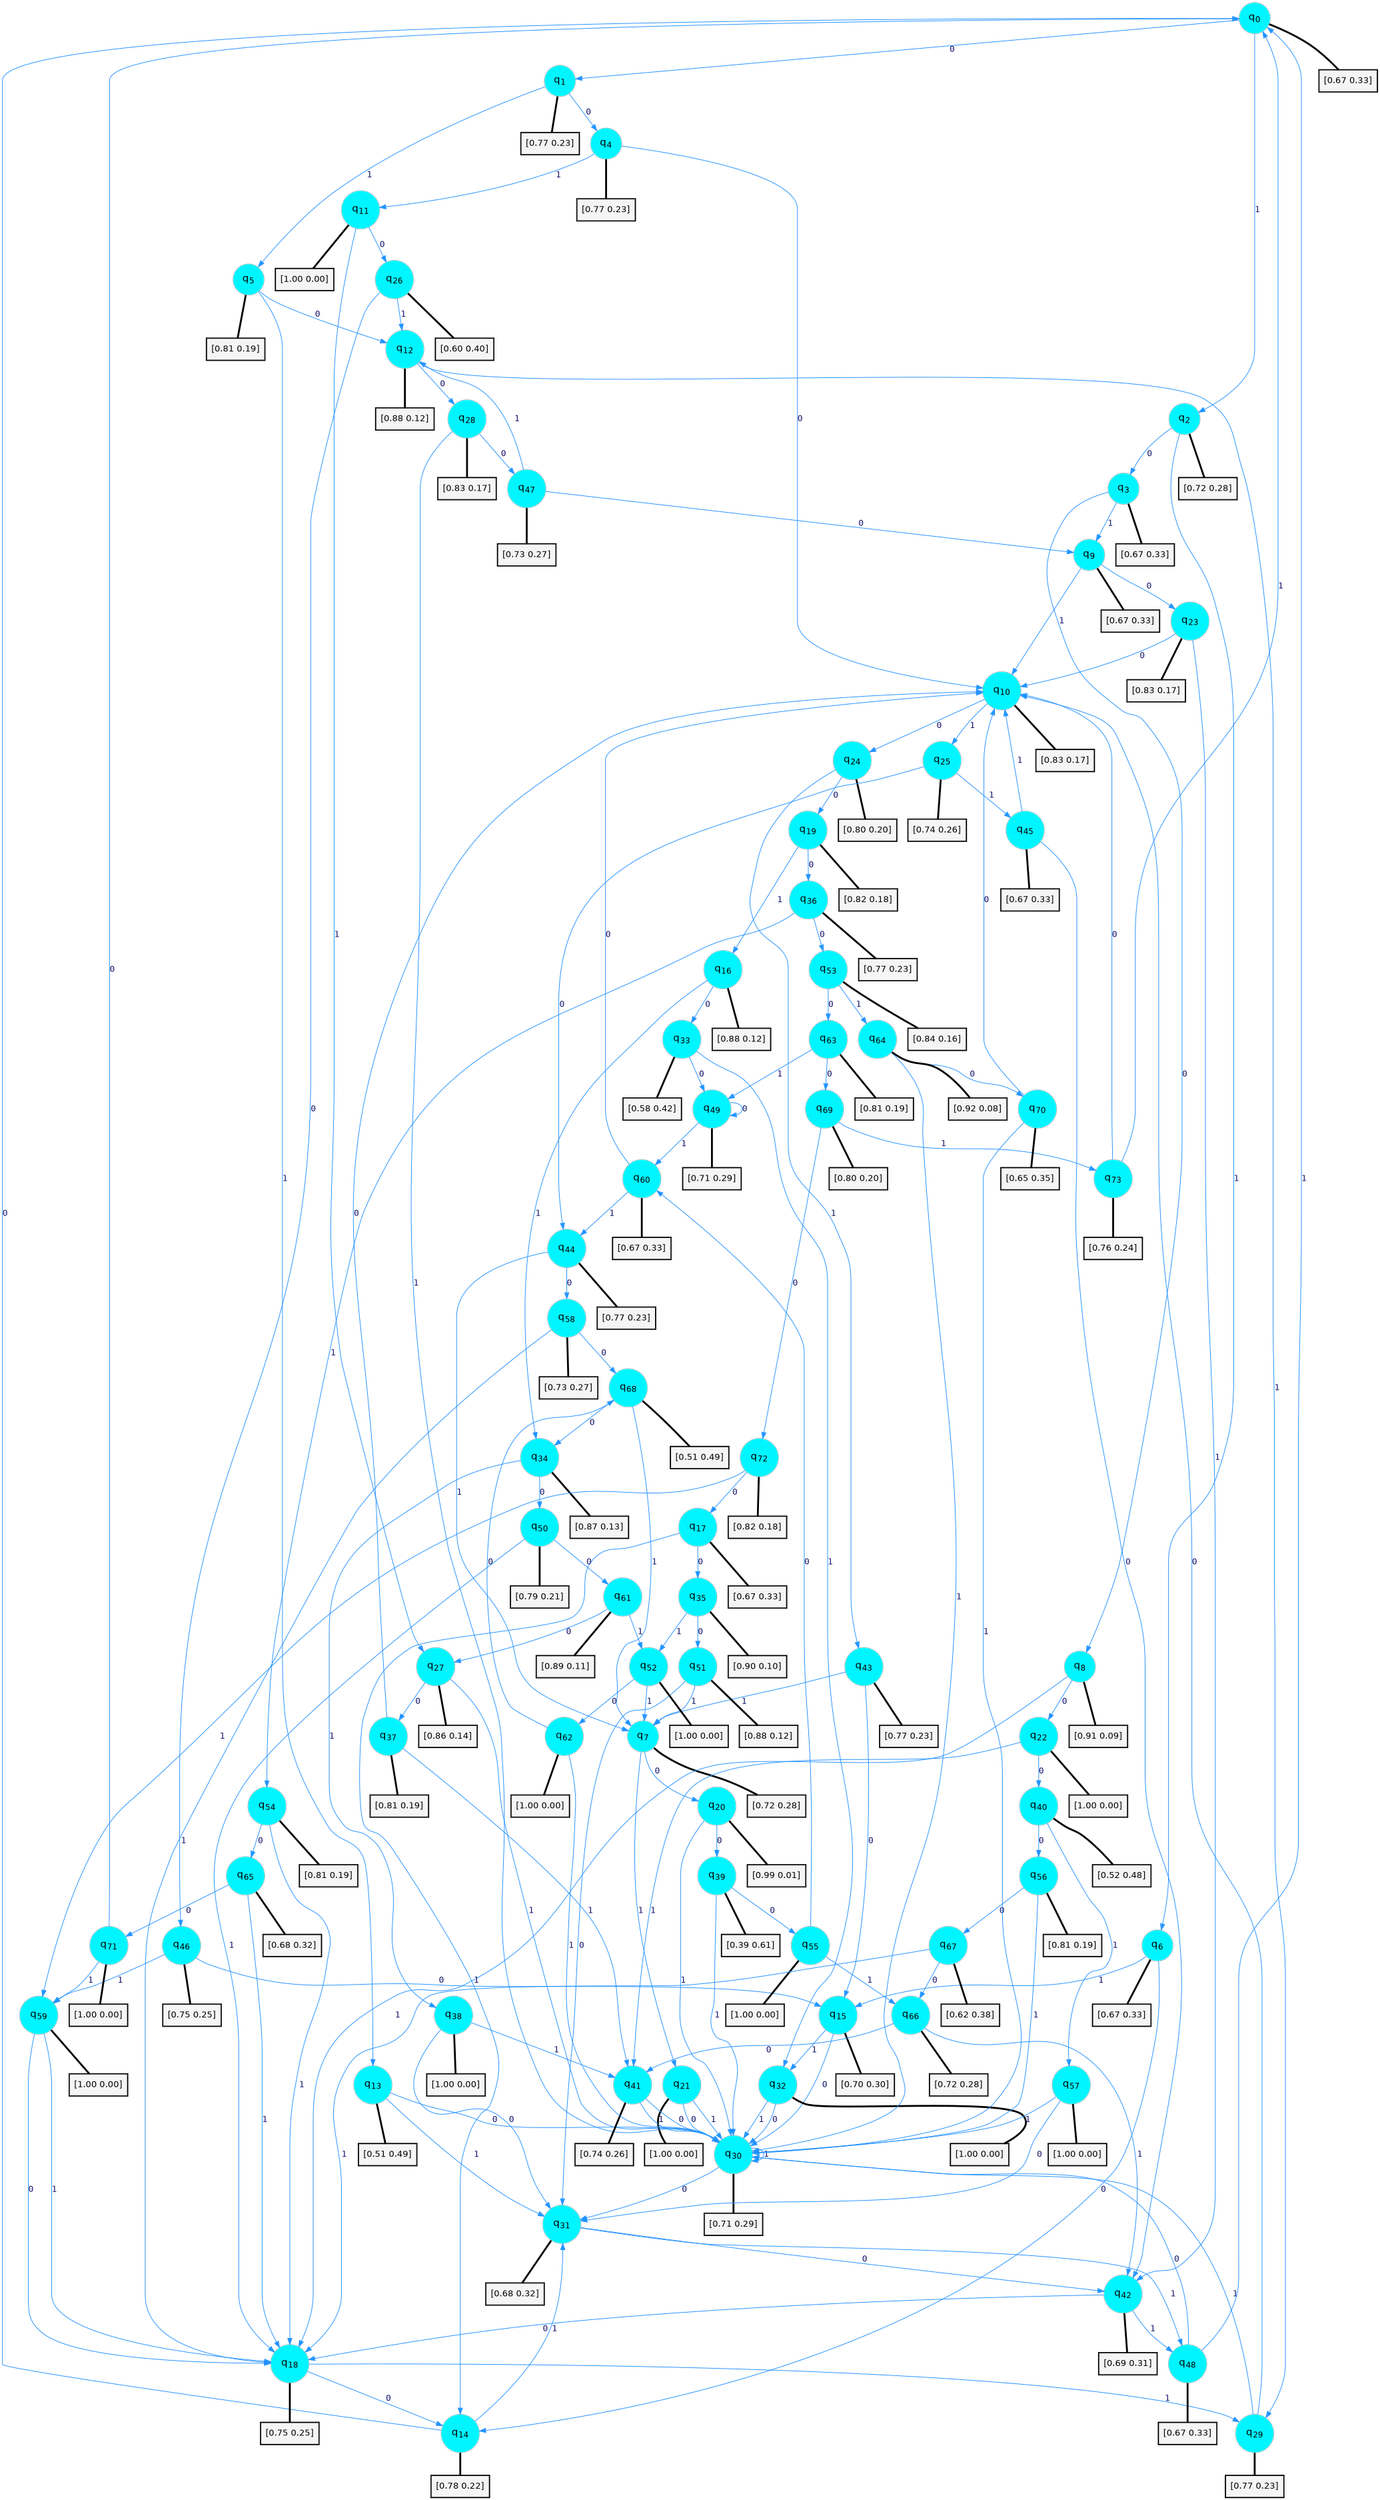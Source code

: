 digraph G {
graph [
bgcolor=transparent, dpi=300, rankdir=TD, size="40,25"];
node [
color=gray, fillcolor=turquoise1, fontcolor=black, fontname=Helvetica, fontsize=16, fontweight=bold, shape=circle, style=filled];
edge [
arrowsize=1, color=dodgerblue1, fontcolor=midnightblue, fontname=courier, fontweight=bold, penwidth=1, style=solid, weight=20];
0[label=<q<SUB>0</SUB>>];
1[label=<q<SUB>1</SUB>>];
2[label=<q<SUB>2</SUB>>];
3[label=<q<SUB>3</SUB>>];
4[label=<q<SUB>4</SUB>>];
5[label=<q<SUB>5</SUB>>];
6[label=<q<SUB>6</SUB>>];
7[label=<q<SUB>7</SUB>>];
8[label=<q<SUB>8</SUB>>];
9[label=<q<SUB>9</SUB>>];
10[label=<q<SUB>10</SUB>>];
11[label=<q<SUB>11</SUB>>];
12[label=<q<SUB>12</SUB>>];
13[label=<q<SUB>13</SUB>>];
14[label=<q<SUB>14</SUB>>];
15[label=<q<SUB>15</SUB>>];
16[label=<q<SUB>16</SUB>>];
17[label=<q<SUB>17</SUB>>];
18[label=<q<SUB>18</SUB>>];
19[label=<q<SUB>19</SUB>>];
20[label=<q<SUB>20</SUB>>];
21[label=<q<SUB>21</SUB>>];
22[label=<q<SUB>22</SUB>>];
23[label=<q<SUB>23</SUB>>];
24[label=<q<SUB>24</SUB>>];
25[label=<q<SUB>25</SUB>>];
26[label=<q<SUB>26</SUB>>];
27[label=<q<SUB>27</SUB>>];
28[label=<q<SUB>28</SUB>>];
29[label=<q<SUB>29</SUB>>];
30[label=<q<SUB>30</SUB>>];
31[label=<q<SUB>31</SUB>>];
32[label=<q<SUB>32</SUB>>];
33[label=<q<SUB>33</SUB>>];
34[label=<q<SUB>34</SUB>>];
35[label=<q<SUB>35</SUB>>];
36[label=<q<SUB>36</SUB>>];
37[label=<q<SUB>37</SUB>>];
38[label=<q<SUB>38</SUB>>];
39[label=<q<SUB>39</SUB>>];
40[label=<q<SUB>40</SUB>>];
41[label=<q<SUB>41</SUB>>];
42[label=<q<SUB>42</SUB>>];
43[label=<q<SUB>43</SUB>>];
44[label=<q<SUB>44</SUB>>];
45[label=<q<SUB>45</SUB>>];
46[label=<q<SUB>46</SUB>>];
47[label=<q<SUB>47</SUB>>];
48[label=<q<SUB>48</SUB>>];
49[label=<q<SUB>49</SUB>>];
50[label=<q<SUB>50</SUB>>];
51[label=<q<SUB>51</SUB>>];
52[label=<q<SUB>52</SUB>>];
53[label=<q<SUB>53</SUB>>];
54[label=<q<SUB>54</SUB>>];
55[label=<q<SUB>55</SUB>>];
56[label=<q<SUB>56</SUB>>];
57[label=<q<SUB>57</SUB>>];
58[label=<q<SUB>58</SUB>>];
59[label=<q<SUB>59</SUB>>];
60[label=<q<SUB>60</SUB>>];
61[label=<q<SUB>61</SUB>>];
62[label=<q<SUB>62</SUB>>];
63[label=<q<SUB>63</SUB>>];
64[label=<q<SUB>64</SUB>>];
65[label=<q<SUB>65</SUB>>];
66[label=<q<SUB>66</SUB>>];
67[label=<q<SUB>67</SUB>>];
68[label=<q<SUB>68</SUB>>];
69[label=<q<SUB>69</SUB>>];
70[label=<q<SUB>70</SUB>>];
71[label=<q<SUB>71</SUB>>];
72[label=<q<SUB>72</SUB>>];
73[label=<q<SUB>73</SUB>>];
74[label="[0.67 0.33]", shape=box,fontcolor=black, fontname=Helvetica, fontsize=14, penwidth=2, fillcolor=whitesmoke,color=black];
75[label="[0.77 0.23]", shape=box,fontcolor=black, fontname=Helvetica, fontsize=14, penwidth=2, fillcolor=whitesmoke,color=black];
76[label="[0.72 0.28]", shape=box,fontcolor=black, fontname=Helvetica, fontsize=14, penwidth=2, fillcolor=whitesmoke,color=black];
77[label="[0.67 0.33]", shape=box,fontcolor=black, fontname=Helvetica, fontsize=14, penwidth=2, fillcolor=whitesmoke,color=black];
78[label="[0.77 0.23]", shape=box,fontcolor=black, fontname=Helvetica, fontsize=14, penwidth=2, fillcolor=whitesmoke,color=black];
79[label="[0.81 0.19]", shape=box,fontcolor=black, fontname=Helvetica, fontsize=14, penwidth=2, fillcolor=whitesmoke,color=black];
80[label="[0.67 0.33]", shape=box,fontcolor=black, fontname=Helvetica, fontsize=14, penwidth=2, fillcolor=whitesmoke,color=black];
81[label="[0.72 0.28]", shape=box,fontcolor=black, fontname=Helvetica, fontsize=14, penwidth=2, fillcolor=whitesmoke,color=black];
82[label="[0.91 0.09]", shape=box,fontcolor=black, fontname=Helvetica, fontsize=14, penwidth=2, fillcolor=whitesmoke,color=black];
83[label="[0.67 0.33]", shape=box,fontcolor=black, fontname=Helvetica, fontsize=14, penwidth=2, fillcolor=whitesmoke,color=black];
84[label="[0.83 0.17]", shape=box,fontcolor=black, fontname=Helvetica, fontsize=14, penwidth=2, fillcolor=whitesmoke,color=black];
85[label="[1.00 0.00]", shape=box,fontcolor=black, fontname=Helvetica, fontsize=14, penwidth=2, fillcolor=whitesmoke,color=black];
86[label="[0.88 0.12]", shape=box,fontcolor=black, fontname=Helvetica, fontsize=14, penwidth=2, fillcolor=whitesmoke,color=black];
87[label="[0.51 0.49]", shape=box,fontcolor=black, fontname=Helvetica, fontsize=14, penwidth=2, fillcolor=whitesmoke,color=black];
88[label="[0.78 0.22]", shape=box,fontcolor=black, fontname=Helvetica, fontsize=14, penwidth=2, fillcolor=whitesmoke,color=black];
89[label="[0.70 0.30]", shape=box,fontcolor=black, fontname=Helvetica, fontsize=14, penwidth=2, fillcolor=whitesmoke,color=black];
90[label="[0.88 0.12]", shape=box,fontcolor=black, fontname=Helvetica, fontsize=14, penwidth=2, fillcolor=whitesmoke,color=black];
91[label="[0.67 0.33]", shape=box,fontcolor=black, fontname=Helvetica, fontsize=14, penwidth=2, fillcolor=whitesmoke,color=black];
92[label="[0.75 0.25]", shape=box,fontcolor=black, fontname=Helvetica, fontsize=14, penwidth=2, fillcolor=whitesmoke,color=black];
93[label="[0.82 0.18]", shape=box,fontcolor=black, fontname=Helvetica, fontsize=14, penwidth=2, fillcolor=whitesmoke,color=black];
94[label="[0.99 0.01]", shape=box,fontcolor=black, fontname=Helvetica, fontsize=14, penwidth=2, fillcolor=whitesmoke,color=black];
95[label="[1.00 0.00]", shape=box,fontcolor=black, fontname=Helvetica, fontsize=14, penwidth=2, fillcolor=whitesmoke,color=black];
96[label="[1.00 0.00]", shape=box,fontcolor=black, fontname=Helvetica, fontsize=14, penwidth=2, fillcolor=whitesmoke,color=black];
97[label="[0.83 0.17]", shape=box,fontcolor=black, fontname=Helvetica, fontsize=14, penwidth=2, fillcolor=whitesmoke,color=black];
98[label="[0.80 0.20]", shape=box,fontcolor=black, fontname=Helvetica, fontsize=14, penwidth=2, fillcolor=whitesmoke,color=black];
99[label="[0.74 0.26]", shape=box,fontcolor=black, fontname=Helvetica, fontsize=14, penwidth=2, fillcolor=whitesmoke,color=black];
100[label="[0.60 0.40]", shape=box,fontcolor=black, fontname=Helvetica, fontsize=14, penwidth=2, fillcolor=whitesmoke,color=black];
101[label="[0.86 0.14]", shape=box,fontcolor=black, fontname=Helvetica, fontsize=14, penwidth=2, fillcolor=whitesmoke,color=black];
102[label="[0.83 0.17]", shape=box,fontcolor=black, fontname=Helvetica, fontsize=14, penwidth=2, fillcolor=whitesmoke,color=black];
103[label="[0.77 0.23]", shape=box,fontcolor=black, fontname=Helvetica, fontsize=14, penwidth=2, fillcolor=whitesmoke,color=black];
104[label="[0.71 0.29]", shape=box,fontcolor=black, fontname=Helvetica, fontsize=14, penwidth=2, fillcolor=whitesmoke,color=black];
105[label="[0.68 0.32]", shape=box,fontcolor=black, fontname=Helvetica, fontsize=14, penwidth=2, fillcolor=whitesmoke,color=black];
106[label="[1.00 0.00]", shape=box,fontcolor=black, fontname=Helvetica, fontsize=14, penwidth=2, fillcolor=whitesmoke,color=black];
107[label="[0.58 0.42]", shape=box,fontcolor=black, fontname=Helvetica, fontsize=14, penwidth=2, fillcolor=whitesmoke,color=black];
108[label="[0.87 0.13]", shape=box,fontcolor=black, fontname=Helvetica, fontsize=14, penwidth=2, fillcolor=whitesmoke,color=black];
109[label="[0.90 0.10]", shape=box,fontcolor=black, fontname=Helvetica, fontsize=14, penwidth=2, fillcolor=whitesmoke,color=black];
110[label="[0.77 0.23]", shape=box,fontcolor=black, fontname=Helvetica, fontsize=14, penwidth=2, fillcolor=whitesmoke,color=black];
111[label="[0.81 0.19]", shape=box,fontcolor=black, fontname=Helvetica, fontsize=14, penwidth=2, fillcolor=whitesmoke,color=black];
112[label="[1.00 0.00]", shape=box,fontcolor=black, fontname=Helvetica, fontsize=14, penwidth=2, fillcolor=whitesmoke,color=black];
113[label="[0.39 0.61]", shape=box,fontcolor=black, fontname=Helvetica, fontsize=14, penwidth=2, fillcolor=whitesmoke,color=black];
114[label="[0.52 0.48]", shape=box,fontcolor=black, fontname=Helvetica, fontsize=14, penwidth=2, fillcolor=whitesmoke,color=black];
115[label="[0.74 0.26]", shape=box,fontcolor=black, fontname=Helvetica, fontsize=14, penwidth=2, fillcolor=whitesmoke,color=black];
116[label="[0.69 0.31]", shape=box,fontcolor=black, fontname=Helvetica, fontsize=14, penwidth=2, fillcolor=whitesmoke,color=black];
117[label="[0.77 0.23]", shape=box,fontcolor=black, fontname=Helvetica, fontsize=14, penwidth=2, fillcolor=whitesmoke,color=black];
118[label="[0.77 0.23]", shape=box,fontcolor=black, fontname=Helvetica, fontsize=14, penwidth=2, fillcolor=whitesmoke,color=black];
119[label="[0.67 0.33]", shape=box,fontcolor=black, fontname=Helvetica, fontsize=14, penwidth=2, fillcolor=whitesmoke,color=black];
120[label="[0.75 0.25]", shape=box,fontcolor=black, fontname=Helvetica, fontsize=14, penwidth=2, fillcolor=whitesmoke,color=black];
121[label="[0.73 0.27]", shape=box,fontcolor=black, fontname=Helvetica, fontsize=14, penwidth=2, fillcolor=whitesmoke,color=black];
122[label="[0.67 0.33]", shape=box,fontcolor=black, fontname=Helvetica, fontsize=14, penwidth=2, fillcolor=whitesmoke,color=black];
123[label="[0.71 0.29]", shape=box,fontcolor=black, fontname=Helvetica, fontsize=14, penwidth=2, fillcolor=whitesmoke,color=black];
124[label="[0.79 0.21]", shape=box,fontcolor=black, fontname=Helvetica, fontsize=14, penwidth=2, fillcolor=whitesmoke,color=black];
125[label="[0.88 0.12]", shape=box,fontcolor=black, fontname=Helvetica, fontsize=14, penwidth=2, fillcolor=whitesmoke,color=black];
126[label="[1.00 0.00]", shape=box,fontcolor=black, fontname=Helvetica, fontsize=14, penwidth=2, fillcolor=whitesmoke,color=black];
127[label="[0.84 0.16]", shape=box,fontcolor=black, fontname=Helvetica, fontsize=14, penwidth=2, fillcolor=whitesmoke,color=black];
128[label="[0.81 0.19]", shape=box,fontcolor=black, fontname=Helvetica, fontsize=14, penwidth=2, fillcolor=whitesmoke,color=black];
129[label="[1.00 0.00]", shape=box,fontcolor=black, fontname=Helvetica, fontsize=14, penwidth=2, fillcolor=whitesmoke,color=black];
130[label="[0.81 0.19]", shape=box,fontcolor=black, fontname=Helvetica, fontsize=14, penwidth=2, fillcolor=whitesmoke,color=black];
131[label="[1.00 0.00]", shape=box,fontcolor=black, fontname=Helvetica, fontsize=14, penwidth=2, fillcolor=whitesmoke,color=black];
132[label="[0.73 0.27]", shape=box,fontcolor=black, fontname=Helvetica, fontsize=14, penwidth=2, fillcolor=whitesmoke,color=black];
133[label="[1.00 0.00]", shape=box,fontcolor=black, fontname=Helvetica, fontsize=14, penwidth=2, fillcolor=whitesmoke,color=black];
134[label="[0.67 0.33]", shape=box,fontcolor=black, fontname=Helvetica, fontsize=14, penwidth=2, fillcolor=whitesmoke,color=black];
135[label="[0.89 0.11]", shape=box,fontcolor=black, fontname=Helvetica, fontsize=14, penwidth=2, fillcolor=whitesmoke,color=black];
136[label="[1.00 0.00]", shape=box,fontcolor=black, fontname=Helvetica, fontsize=14, penwidth=2, fillcolor=whitesmoke,color=black];
137[label="[0.81 0.19]", shape=box,fontcolor=black, fontname=Helvetica, fontsize=14, penwidth=2, fillcolor=whitesmoke,color=black];
138[label="[0.92 0.08]", shape=box,fontcolor=black, fontname=Helvetica, fontsize=14, penwidth=2, fillcolor=whitesmoke,color=black];
139[label="[0.68 0.32]", shape=box,fontcolor=black, fontname=Helvetica, fontsize=14, penwidth=2, fillcolor=whitesmoke,color=black];
140[label="[0.72 0.28]", shape=box,fontcolor=black, fontname=Helvetica, fontsize=14, penwidth=2, fillcolor=whitesmoke,color=black];
141[label="[0.62 0.38]", shape=box,fontcolor=black, fontname=Helvetica, fontsize=14, penwidth=2, fillcolor=whitesmoke,color=black];
142[label="[0.51 0.49]", shape=box,fontcolor=black, fontname=Helvetica, fontsize=14, penwidth=2, fillcolor=whitesmoke,color=black];
143[label="[0.80 0.20]", shape=box,fontcolor=black, fontname=Helvetica, fontsize=14, penwidth=2, fillcolor=whitesmoke,color=black];
144[label="[0.65 0.35]", shape=box,fontcolor=black, fontname=Helvetica, fontsize=14, penwidth=2, fillcolor=whitesmoke,color=black];
145[label="[1.00 0.00]", shape=box,fontcolor=black, fontname=Helvetica, fontsize=14, penwidth=2, fillcolor=whitesmoke,color=black];
146[label="[0.82 0.18]", shape=box,fontcolor=black, fontname=Helvetica, fontsize=14, penwidth=2, fillcolor=whitesmoke,color=black];
147[label="[0.76 0.24]", shape=box,fontcolor=black, fontname=Helvetica, fontsize=14, penwidth=2, fillcolor=whitesmoke,color=black];
0->1 [label=0];
0->2 [label=1];
0->74 [arrowhead=none, penwidth=3,color=black];
1->4 [label=0];
1->5 [label=1];
1->75 [arrowhead=none, penwidth=3,color=black];
2->3 [label=0];
2->6 [label=1];
2->76 [arrowhead=none, penwidth=3,color=black];
3->8 [label=0];
3->9 [label=1];
3->77 [arrowhead=none, penwidth=3,color=black];
4->10 [label=0];
4->11 [label=1];
4->78 [arrowhead=none, penwidth=3,color=black];
5->12 [label=0];
5->13 [label=1];
5->79 [arrowhead=none, penwidth=3,color=black];
6->14 [label=0];
6->15 [label=1];
6->80 [arrowhead=none, penwidth=3,color=black];
7->20 [label=0];
7->21 [label=1];
7->81 [arrowhead=none, penwidth=3,color=black];
8->22 [label=0];
8->18 [label=1];
8->82 [arrowhead=none, penwidth=3,color=black];
9->23 [label=0];
9->10 [label=1];
9->83 [arrowhead=none, penwidth=3,color=black];
10->24 [label=0];
10->25 [label=1];
10->84 [arrowhead=none, penwidth=3,color=black];
11->26 [label=0];
11->27 [label=1];
11->85 [arrowhead=none, penwidth=3,color=black];
12->28 [label=0];
12->29 [label=1];
12->86 [arrowhead=none, penwidth=3,color=black];
13->30 [label=0];
13->31 [label=1];
13->87 [arrowhead=none, penwidth=3,color=black];
14->0 [label=0];
14->31 [label=1];
14->88 [arrowhead=none, penwidth=3,color=black];
15->30 [label=0];
15->32 [label=1];
15->89 [arrowhead=none, penwidth=3,color=black];
16->33 [label=0];
16->34 [label=1];
16->90 [arrowhead=none, penwidth=3,color=black];
17->35 [label=0];
17->14 [label=1];
17->91 [arrowhead=none, penwidth=3,color=black];
18->14 [label=0];
18->29 [label=1];
18->92 [arrowhead=none, penwidth=3,color=black];
19->36 [label=0];
19->16 [label=1];
19->93 [arrowhead=none, penwidth=3,color=black];
20->39 [label=0];
20->30 [label=1];
20->94 [arrowhead=none, penwidth=3,color=black];
21->30 [label=0];
21->30 [label=1];
21->95 [arrowhead=none, penwidth=3,color=black];
22->40 [label=0];
22->41 [label=1];
22->96 [arrowhead=none, penwidth=3,color=black];
23->10 [label=0];
23->42 [label=1];
23->97 [arrowhead=none, penwidth=3,color=black];
24->19 [label=0];
24->43 [label=1];
24->98 [arrowhead=none, penwidth=3,color=black];
25->44 [label=0];
25->45 [label=1];
25->99 [arrowhead=none, penwidth=3,color=black];
26->46 [label=0];
26->12 [label=1];
26->100 [arrowhead=none, penwidth=3,color=black];
27->37 [label=0];
27->30 [label=1];
27->101 [arrowhead=none, penwidth=3,color=black];
28->47 [label=0];
28->30 [label=1];
28->102 [arrowhead=none, penwidth=3,color=black];
29->10 [label=0];
29->30 [label=1];
29->103 [arrowhead=none, penwidth=3,color=black];
30->31 [label=0];
30->30 [label=1];
30->104 [arrowhead=none, penwidth=3,color=black];
31->42 [label=0];
31->48 [label=1];
31->105 [arrowhead=none, penwidth=3,color=black];
32->30 [label=0];
32->30 [label=1];
32->106 [arrowhead=none, penwidth=3,color=black];
33->49 [label=0];
33->32 [label=1];
33->107 [arrowhead=none, penwidth=3,color=black];
34->50 [label=0];
34->38 [label=1];
34->108 [arrowhead=none, penwidth=3,color=black];
35->51 [label=0];
35->52 [label=1];
35->109 [arrowhead=none, penwidth=3,color=black];
36->53 [label=0];
36->54 [label=1];
36->110 [arrowhead=none, penwidth=3,color=black];
37->10 [label=0];
37->41 [label=1];
37->111 [arrowhead=none, penwidth=3,color=black];
38->31 [label=0];
38->41 [label=1];
38->112 [arrowhead=none, penwidth=3,color=black];
39->55 [label=0];
39->30 [label=1];
39->113 [arrowhead=none, penwidth=3,color=black];
40->56 [label=0];
40->57 [label=1];
40->114 [arrowhead=none, penwidth=3,color=black];
41->30 [label=0];
41->30 [label=1];
41->115 [arrowhead=none, penwidth=3,color=black];
42->18 [label=0];
42->48 [label=1];
42->116 [arrowhead=none, penwidth=3,color=black];
43->15 [label=0];
43->7 [label=1];
43->117 [arrowhead=none, penwidth=3,color=black];
44->58 [label=0];
44->7 [label=1];
44->118 [arrowhead=none, penwidth=3,color=black];
45->42 [label=0];
45->10 [label=1];
45->119 [arrowhead=none, penwidth=3,color=black];
46->15 [label=0];
46->59 [label=1];
46->120 [arrowhead=none, penwidth=3,color=black];
47->9 [label=0];
47->12 [label=1];
47->121 [arrowhead=none, penwidth=3,color=black];
48->30 [label=0];
48->0 [label=1];
48->122 [arrowhead=none, penwidth=3,color=black];
49->49 [label=0];
49->60 [label=1];
49->123 [arrowhead=none, penwidth=3,color=black];
50->61 [label=0];
50->18 [label=1];
50->124 [arrowhead=none, penwidth=3,color=black];
51->31 [label=0];
51->7 [label=1];
51->125 [arrowhead=none, penwidth=3,color=black];
52->62 [label=0];
52->7 [label=1];
52->126 [arrowhead=none, penwidth=3,color=black];
53->63 [label=0];
53->64 [label=1];
53->127 [arrowhead=none, penwidth=3,color=black];
54->65 [label=0];
54->18 [label=1];
54->128 [arrowhead=none, penwidth=3,color=black];
55->60 [label=0];
55->66 [label=1];
55->129 [arrowhead=none, penwidth=3,color=black];
56->67 [label=0];
56->30 [label=1];
56->130 [arrowhead=none, penwidth=3,color=black];
57->31 [label=0];
57->30 [label=1];
57->131 [arrowhead=none, penwidth=3,color=black];
58->68 [label=0];
58->18 [label=1];
58->132 [arrowhead=none, penwidth=3,color=black];
59->18 [label=0];
59->18 [label=1];
59->133 [arrowhead=none, penwidth=3,color=black];
60->10 [label=0];
60->44 [label=1];
60->134 [arrowhead=none, penwidth=3,color=black];
61->27 [label=0];
61->52 [label=1];
61->135 [arrowhead=none, penwidth=3,color=black];
62->68 [label=0];
62->30 [label=1];
62->136 [arrowhead=none, penwidth=3,color=black];
63->69 [label=0];
63->49 [label=1];
63->137 [arrowhead=none, penwidth=3,color=black];
64->70 [label=0];
64->30 [label=1];
64->138 [arrowhead=none, penwidth=3,color=black];
65->71 [label=0];
65->18 [label=1];
65->139 [arrowhead=none, penwidth=3,color=black];
66->41 [label=0];
66->42 [label=1];
66->140 [arrowhead=none, penwidth=3,color=black];
67->66 [label=0];
67->18 [label=1];
67->141 [arrowhead=none, penwidth=3,color=black];
68->34 [label=0];
68->7 [label=1];
68->142 [arrowhead=none, penwidth=3,color=black];
69->72 [label=0];
69->73 [label=1];
69->143 [arrowhead=none, penwidth=3,color=black];
70->10 [label=0];
70->30 [label=1];
70->144 [arrowhead=none, penwidth=3,color=black];
71->0 [label=0];
71->59 [label=1];
71->145 [arrowhead=none, penwidth=3,color=black];
72->17 [label=0];
72->59 [label=1];
72->146 [arrowhead=none, penwidth=3,color=black];
73->10 [label=0];
73->0 [label=1];
73->147 [arrowhead=none, penwidth=3,color=black];
}
